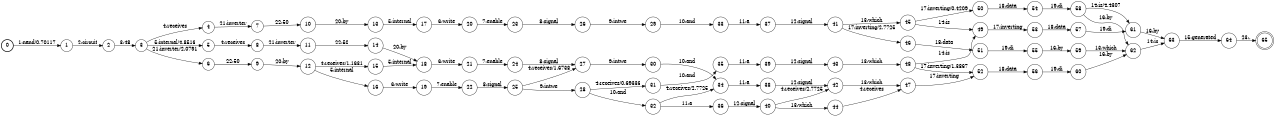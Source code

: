 digraph FST {
rankdir = LR;
size = "8.5,11";
label = "";
center = 1;
orientation = Portrait;
ranksep = "0.4";
nodesep = "0.25";
0 [label = "0", shape = circle, style = bold, fontsize = 14]
	0 -> 1 [label = "1:nand/0.70117", fontsize = 14];
1 [label = "1", shape = circle, style = solid, fontsize = 14]
	1 -> 2 [label = "2:circuit", fontsize = 14];
2 [label = "2", shape = circle, style = solid, fontsize = 14]
	2 -> 3 [label = "3:48", fontsize = 14];
3 [label = "3", shape = circle, style = solid, fontsize = 14]
	3 -> 4 [label = "4:receives", fontsize = 14];
	3 -> 5 [label = "5:internal/4.8516", fontsize = 14];
	3 -> 6 [label = "21:inverter/2.0791", fontsize = 14];
4 [label = "4", shape = circle, style = solid, fontsize = 14]
	4 -> 7 [label = "21:inverter", fontsize = 14];
5 [label = "5", shape = circle, style = solid, fontsize = 14]
	5 -> 8 [label = "4:receives", fontsize = 14];
6 [label = "6", shape = circle, style = solid, fontsize = 14]
	6 -> 9 [label = "22:50", fontsize = 14];
7 [label = "7", shape = circle, style = solid, fontsize = 14]
	7 -> 10 [label = "22:50", fontsize = 14];
8 [label = "8", shape = circle, style = solid, fontsize = 14]
	8 -> 11 [label = "21:inverter", fontsize = 14];
9 [label = "9", shape = circle, style = solid, fontsize = 14]
	9 -> 12 [label = "20:by", fontsize = 14];
10 [label = "10", shape = circle, style = solid, fontsize = 14]
	10 -> 13 [label = "20:by", fontsize = 14];
11 [label = "11", shape = circle, style = solid, fontsize = 14]
	11 -> 14 [label = "22:50", fontsize = 14];
12 [label = "12", shape = circle, style = solid, fontsize = 14]
	12 -> 15 [label = "4:receives/1.1631", fontsize = 14];
	12 -> 16 [label = "5:internal", fontsize = 14];
13 [label = "13", shape = circle, style = solid, fontsize = 14]
	13 -> 17 [label = "5:internal", fontsize = 14];
14 [label = "14", shape = circle, style = solid, fontsize = 14]
	14 -> 18 [label = "20:by", fontsize = 14];
15 [label = "15", shape = circle, style = solid, fontsize = 14]
	15 -> 18 [label = "5:internal", fontsize = 14];
16 [label = "16", shape = circle, style = solid, fontsize = 14]
	16 -> 19 [label = "6:write", fontsize = 14];
17 [label = "17", shape = circle, style = solid, fontsize = 14]
	17 -> 20 [label = "6:write", fontsize = 14];
18 [label = "18", shape = circle, style = solid, fontsize = 14]
	18 -> 21 [label = "6:write", fontsize = 14];
19 [label = "19", shape = circle, style = solid, fontsize = 14]
	19 -> 22 [label = "7:enable", fontsize = 14];
20 [label = "20", shape = circle, style = solid, fontsize = 14]
	20 -> 23 [label = "7:enable", fontsize = 14];
21 [label = "21", shape = circle, style = solid, fontsize = 14]
	21 -> 24 [label = "7:enable", fontsize = 14];
22 [label = "22", shape = circle, style = solid, fontsize = 14]
	22 -> 25 [label = "8:signal", fontsize = 14];
23 [label = "23", shape = circle, style = solid, fontsize = 14]
	23 -> 26 [label = "8:signal", fontsize = 14];
24 [label = "24", shape = circle, style = solid, fontsize = 14]
	24 -> 27 [label = "8:signal", fontsize = 14];
25 [label = "25", shape = circle, style = solid, fontsize = 14]
	25 -> 27 [label = "4:receives/1.6738", fontsize = 14];
	25 -> 28 [label = "9:intwe", fontsize = 14];
26 [label = "26", shape = circle, style = solid, fontsize = 14]
	26 -> 29 [label = "9:intwe", fontsize = 14];
27 [label = "27", shape = circle, style = solid, fontsize = 14]
	27 -> 30 [label = "9:intwe", fontsize = 14];
28 [label = "28", shape = circle, style = solid, fontsize = 14]
	28 -> 31 [label = "4:receives/0.69336", fontsize = 14];
	28 -> 32 [label = "10:and", fontsize = 14];
29 [label = "29", shape = circle, style = solid, fontsize = 14]
	29 -> 33 [label = "10:and", fontsize = 14];
30 [label = "30", shape = circle, style = solid, fontsize = 14]
	30 -> 34 [label = "10:and", fontsize = 14];
31 [label = "31", shape = circle, style = solid, fontsize = 14]
	31 -> 35 [label = "10:and", fontsize = 14];
32 [label = "32", shape = circle, style = solid, fontsize = 14]
	32 -> 34 [label = "4:receives/2.7725", fontsize = 14];
	32 -> 36 [label = "11:a", fontsize = 14];
33 [label = "33", shape = circle, style = solid, fontsize = 14]
	33 -> 37 [label = "11:a", fontsize = 14];
34 [label = "34", shape = circle, style = solid, fontsize = 14]
	34 -> 38 [label = "11:a", fontsize = 14];
35 [label = "35", shape = circle, style = solid, fontsize = 14]
	35 -> 39 [label = "11:a", fontsize = 14];
36 [label = "36", shape = circle, style = solid, fontsize = 14]
	36 -> 40 [label = "12:signal", fontsize = 14];
37 [label = "37", shape = circle, style = solid, fontsize = 14]
	37 -> 41 [label = "12:signal", fontsize = 14];
38 [label = "38", shape = circle, style = solid, fontsize = 14]
	38 -> 42 [label = "12:signal", fontsize = 14];
39 [label = "39", shape = circle, style = solid, fontsize = 14]
	39 -> 43 [label = "12:signal", fontsize = 14];
40 [label = "40", shape = circle, style = solid, fontsize = 14]
	40 -> 42 [label = "4:receives/2.7725", fontsize = 14];
	40 -> 44 [label = "13:which", fontsize = 14];
41 [label = "41", shape = circle, style = solid, fontsize = 14]
	41 -> 45 [label = "13:which", fontsize = 14];
	41 -> 46 [label = "17:inverting/2.7725", fontsize = 14];
42 [label = "42", shape = circle, style = solid, fontsize = 14]
	42 -> 47 [label = "13:which", fontsize = 14];
43 [label = "43", shape = circle, style = solid, fontsize = 14]
	43 -> 48 [label = "13:which", fontsize = 14];
44 [label = "44", shape = circle, style = solid, fontsize = 14]
	44 -> 47 [label = "4:receives", fontsize = 14];
45 [label = "45", shape = circle, style = solid, fontsize = 14]
	45 -> 49 [label = "14:is", fontsize = 14];
	45 -> 50 [label = "17:inverting/0.4209", fontsize = 14];
46 [label = "46", shape = circle, style = solid, fontsize = 14]
	46 -> 51 [label = "18:data", fontsize = 14];
47 [label = "47", shape = circle, style = solid, fontsize = 14]
	47 -> 52 [label = "17:inverting", fontsize = 14];
48 [label = "48", shape = circle, style = solid, fontsize = 14]
	48 -> 49 [label = "14:is", fontsize = 14];
	48 -> 52 [label = "17:inverting/1.3867", fontsize = 14];
49 [label = "49", shape = circle, style = solid, fontsize = 14]
	49 -> 53 [label = "17:inverting", fontsize = 14];
50 [label = "50", shape = circle, style = solid, fontsize = 14]
	50 -> 54 [label = "18:data", fontsize = 14];
51 [label = "51", shape = circle, style = solid, fontsize = 14]
	51 -> 55 [label = "19:di", fontsize = 14];
52 [label = "52", shape = circle, style = solid, fontsize = 14]
	52 -> 56 [label = "18:data", fontsize = 14];
53 [label = "53", shape = circle, style = solid, fontsize = 14]
	53 -> 57 [label = "18:data", fontsize = 14];
54 [label = "54", shape = circle, style = solid, fontsize = 14]
	54 -> 58 [label = "19:di", fontsize = 14];
55 [label = "55", shape = circle, style = solid, fontsize = 14]
	55 -> 59 [label = "16:by", fontsize = 14];
56 [label = "56", shape = circle, style = solid, fontsize = 14]
	56 -> 60 [label = "19:di", fontsize = 14];
57 [label = "57", shape = circle, style = solid, fontsize = 14]
	57 -> 61 [label = "19:di", fontsize = 14];
58 [label = "58", shape = circle, style = solid, fontsize = 14]
	58 -> 61 [label = "14:is/4.4307", fontsize = 14];
	58 -> 62 [label = "16:by", fontsize = 14];
59 [label = "59", shape = circle, style = solid, fontsize = 14]
	59 -> 62 [label = "13:which", fontsize = 14];
60 [label = "60", shape = circle, style = solid, fontsize = 14]
	60 -> 62 [label = "16:by", fontsize = 14];
61 [label = "61", shape = circle, style = solid, fontsize = 14]
	61 -> 63 [label = "16:by", fontsize = 14];
62 [label = "62", shape = circle, style = solid, fontsize = 14]
	62 -> 63 [label = "14:is", fontsize = 14];
63 [label = "63", shape = circle, style = solid, fontsize = 14]
	63 -> 64 [label = "15:generated", fontsize = 14];
64 [label = "64", shape = circle, style = solid, fontsize = 14]
	64 -> 65 [label = "23:.", fontsize = 14];
65 [label = "65", shape = doublecircle, style = solid, fontsize = 14]
}
